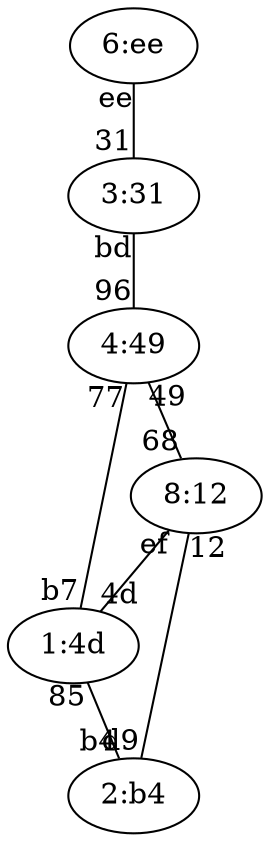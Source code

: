 graph{
	"6:ee" -- "3:31" [headlabel="31", taillabel="ee"]
	"3:31" -- "4:49" [headlabel="96", taillabel="bd"]
	"4:49" -- "8:12" [headlabel="68", taillabel="49"]
	"8:12" -- "1:4d" [headlabel="4d", taillabel="ef"]
	"1:4d" -- "2:b4" [headlabel="b4", taillabel="85"]
	"8:12" -- "2:b4" [headlabel="d9", taillabel="12"]
	"4:49" -- "1:4d" [headlabel="b7", taillabel="77"]
}